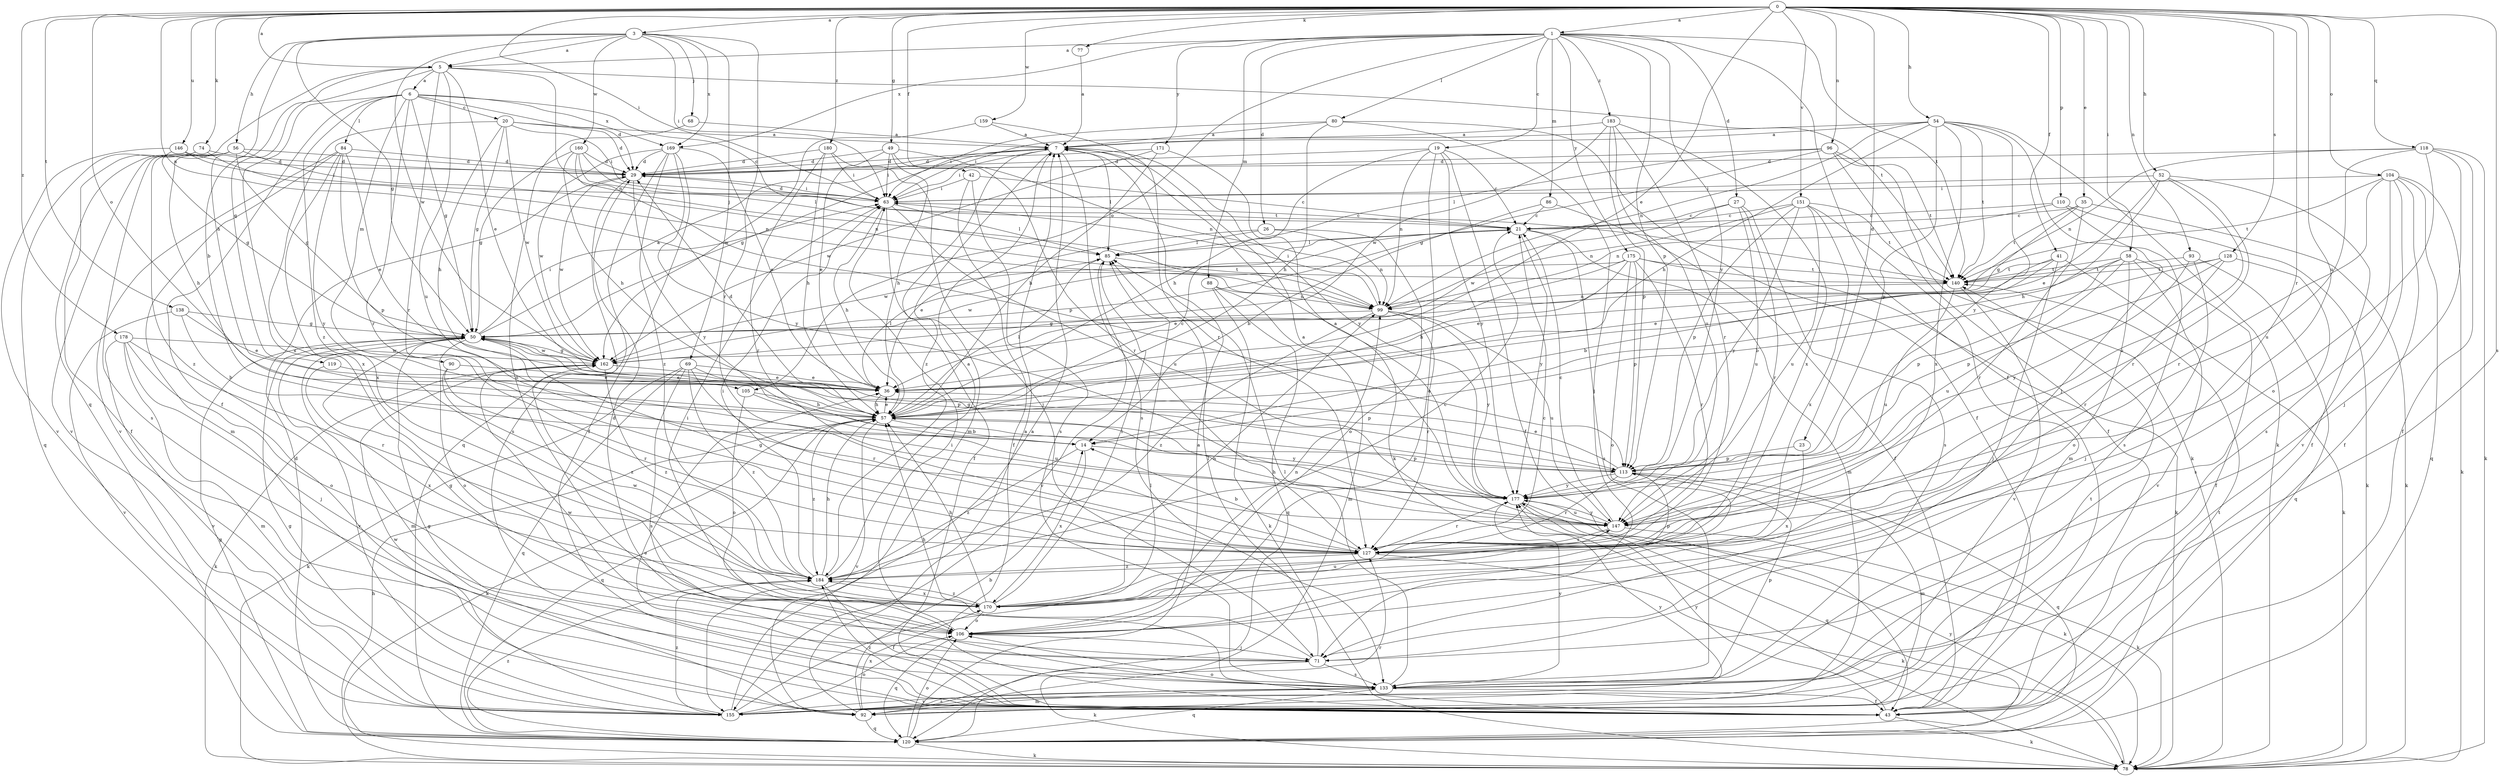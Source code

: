 strict digraph  {
0;
1;
3;
5;
6;
7;
14;
19;
20;
21;
23;
26;
27;
29;
35;
36;
41;
42;
43;
49;
50;
52;
54;
56;
57;
58;
63;
68;
69;
71;
74;
77;
78;
80;
84;
85;
86;
88;
90;
92;
93;
96;
99;
104;
105;
106;
110;
113;
118;
119;
120;
127;
128;
133;
138;
140;
146;
147;
151;
155;
159;
160;
162;
169;
170;
171;
175;
177;
178;
180;
183;
184;
0 -> 1  [label=a];
0 -> 3  [label=a];
0 -> 5  [label=a];
0 -> 23  [label=d];
0 -> 35  [label=e];
0 -> 36  [label=e];
0 -> 41  [label=f];
0 -> 42  [label=f];
0 -> 49  [label=g];
0 -> 52  [label=h];
0 -> 54  [label=h];
0 -> 58  [label=i];
0 -> 63  [label=i];
0 -> 74  [label=k];
0 -> 77  [label=k];
0 -> 93  [label=n];
0 -> 96  [label=n];
0 -> 99  [label=n];
0 -> 104  [label=o];
0 -> 105  [label=o];
0 -> 110  [label=p];
0 -> 118  [label=q];
0 -> 127  [label=r];
0 -> 128  [label=s];
0 -> 133  [label=s];
0 -> 138  [label=t];
0 -> 146  [label=u];
0 -> 147  [label=u];
0 -> 151  [label=v];
0 -> 159  [label=w];
0 -> 178  [label=z];
0 -> 180  [label=z];
1 -> 5  [label=a];
1 -> 19  [label=c];
1 -> 26  [label=d];
1 -> 27  [label=d];
1 -> 43  [label=f];
1 -> 80  [label=l];
1 -> 86  [label=m];
1 -> 88  [label=m];
1 -> 105  [label=o];
1 -> 113  [label=p];
1 -> 140  [label=t];
1 -> 169  [label=x];
1 -> 171  [label=y];
1 -> 175  [label=y];
1 -> 177  [label=y];
1 -> 183  [label=z];
3 -> 5  [label=a];
3 -> 50  [label=g];
3 -> 56  [label=h];
3 -> 57  [label=h];
3 -> 63  [label=i];
3 -> 68  [label=j];
3 -> 69  [label=j];
3 -> 127  [label=r];
3 -> 160  [label=w];
3 -> 162  [label=w];
3 -> 169  [label=x];
5 -> 6  [label=a];
5 -> 14  [label=b];
5 -> 36  [label=e];
5 -> 99  [label=n];
5 -> 119  [label=q];
5 -> 120  [label=q];
5 -> 127  [label=r];
5 -> 140  [label=t];
5 -> 147  [label=u];
6 -> 20  [label=c];
6 -> 21  [label=c];
6 -> 29  [label=d];
6 -> 43  [label=f];
6 -> 50  [label=g];
6 -> 84  [label=l];
6 -> 90  [label=m];
6 -> 127  [label=r];
6 -> 169  [label=x];
6 -> 170  [label=x];
6 -> 184  [label=z];
7 -> 29  [label=d];
7 -> 50  [label=g];
7 -> 63  [label=i];
7 -> 85  [label=l];
7 -> 92  [label=m];
7 -> 133  [label=s];
7 -> 177  [label=y];
7 -> 184  [label=z];
14 -> 113  [label=p];
14 -> 170  [label=x];
14 -> 184  [label=z];
19 -> 21  [label=c];
19 -> 29  [label=d];
19 -> 43  [label=f];
19 -> 57  [label=h];
19 -> 99  [label=n];
19 -> 106  [label=o];
19 -> 177  [label=y];
20 -> 7  [label=a];
20 -> 29  [label=d];
20 -> 50  [label=g];
20 -> 57  [label=h];
20 -> 63  [label=i];
20 -> 162  [label=w];
20 -> 170  [label=x];
21 -> 85  [label=l];
21 -> 92  [label=m];
21 -> 133  [label=s];
21 -> 162  [label=w];
21 -> 177  [label=y];
23 -> 113  [label=p];
23 -> 170  [label=x];
26 -> 36  [label=e];
26 -> 85  [label=l];
26 -> 99  [label=n];
26 -> 106  [label=o];
27 -> 21  [label=c];
27 -> 127  [label=r];
27 -> 133  [label=s];
27 -> 147  [label=u];
27 -> 162  [label=w];
29 -> 63  [label=i];
29 -> 133  [label=s];
29 -> 162  [label=w];
29 -> 177  [label=y];
35 -> 21  [label=c];
35 -> 50  [label=g];
35 -> 78  [label=k];
35 -> 127  [label=r];
35 -> 140  [label=t];
36 -> 57  [label=h];
36 -> 85  [label=l];
41 -> 14  [label=b];
41 -> 36  [label=e];
41 -> 71  [label=j];
41 -> 78  [label=k];
41 -> 140  [label=t];
42 -> 21  [label=c];
42 -> 43  [label=f];
42 -> 63  [label=i];
42 -> 133  [label=s];
43 -> 36  [label=e];
43 -> 50  [label=g];
43 -> 78  [label=k];
43 -> 106  [label=o];
43 -> 177  [label=y];
43 -> 184  [label=z];
49 -> 29  [label=d];
49 -> 36  [label=e];
49 -> 57  [label=h];
49 -> 63  [label=i];
49 -> 99  [label=n];
49 -> 127  [label=r];
50 -> 7  [label=a];
50 -> 63  [label=i];
50 -> 92  [label=m];
50 -> 106  [label=o];
50 -> 113  [label=p];
50 -> 155  [label=v];
50 -> 162  [label=w];
52 -> 36  [label=e];
52 -> 43  [label=f];
52 -> 57  [label=h];
52 -> 63  [label=i];
52 -> 127  [label=r];
52 -> 147  [label=u];
54 -> 7  [label=a];
54 -> 57  [label=h];
54 -> 63  [label=i];
54 -> 71  [label=j];
54 -> 78  [label=k];
54 -> 99  [label=n];
54 -> 113  [label=p];
54 -> 140  [label=t];
54 -> 170  [label=x];
54 -> 177  [label=y];
56 -> 29  [label=d];
56 -> 50  [label=g];
56 -> 57  [label=h];
56 -> 99  [label=n];
56 -> 133  [label=s];
56 -> 155  [label=v];
56 -> 184  [label=z];
57 -> 14  [label=b];
57 -> 21  [label=c];
57 -> 29  [label=d];
57 -> 36  [label=e];
57 -> 78  [label=k];
57 -> 85  [label=l];
57 -> 120  [label=q];
57 -> 155  [label=v];
57 -> 177  [label=y];
57 -> 184  [label=z];
58 -> 36  [label=e];
58 -> 43  [label=f];
58 -> 106  [label=o];
58 -> 113  [label=p];
58 -> 140  [label=t];
58 -> 147  [label=u];
58 -> 155  [label=v];
63 -> 21  [label=c];
63 -> 29  [label=d];
63 -> 43  [label=f];
63 -> 57  [label=h];
63 -> 85  [label=l];
63 -> 147  [label=u];
68 -> 7  [label=a];
68 -> 106  [label=o];
69 -> 36  [label=e];
69 -> 78  [label=k];
69 -> 113  [label=p];
69 -> 120  [label=q];
69 -> 127  [label=r];
69 -> 133  [label=s];
69 -> 184  [label=z];
71 -> 29  [label=d];
71 -> 57  [label=h];
71 -> 78  [label=k];
71 -> 85  [label=l];
71 -> 133  [label=s];
71 -> 162  [label=w];
74 -> 29  [label=d];
74 -> 43  [label=f];
74 -> 99  [label=n];
74 -> 120  [label=q];
77 -> 7  [label=a];
78 -> 57  [label=h];
78 -> 177  [label=y];
80 -> 7  [label=a];
80 -> 43  [label=f];
80 -> 57  [label=h];
80 -> 63  [label=i];
80 -> 71  [label=j];
84 -> 29  [label=d];
84 -> 36  [label=e];
84 -> 92  [label=m];
84 -> 113  [label=p];
84 -> 155  [label=v];
84 -> 170  [label=x];
84 -> 177  [label=y];
85 -> 140  [label=t];
85 -> 155  [label=v];
86 -> 14  [label=b];
86 -> 21  [label=c];
86 -> 43  [label=f];
88 -> 78  [label=k];
88 -> 92  [label=m];
88 -> 99  [label=n];
88 -> 120  [label=q];
90 -> 36  [label=e];
90 -> 127  [label=r];
90 -> 184  [label=z];
92 -> 7  [label=a];
92 -> 14  [label=b];
92 -> 120  [label=q];
92 -> 170  [label=x];
93 -> 71  [label=j];
93 -> 120  [label=q];
93 -> 140  [label=t];
93 -> 177  [label=y];
96 -> 29  [label=d];
96 -> 43  [label=f];
96 -> 50  [label=g];
96 -> 78  [label=k];
96 -> 85  [label=l];
96 -> 140  [label=t];
99 -> 50  [label=g];
99 -> 63  [label=i];
99 -> 127  [label=r];
99 -> 147  [label=u];
99 -> 177  [label=y];
99 -> 184  [label=z];
104 -> 43  [label=f];
104 -> 63  [label=i];
104 -> 78  [label=k];
104 -> 120  [label=q];
104 -> 127  [label=r];
104 -> 133  [label=s];
104 -> 140  [label=t];
104 -> 155  [label=v];
105 -> 57  [label=h];
105 -> 106  [label=o];
105 -> 147  [label=u];
106 -> 50  [label=g];
106 -> 63  [label=i];
106 -> 71  [label=j];
106 -> 99  [label=n];
106 -> 120  [label=q];
110 -> 21  [label=c];
110 -> 78  [label=k];
110 -> 99  [label=n];
110 -> 133  [label=s];
113 -> 36  [label=e];
113 -> 50  [label=g];
113 -> 92  [label=m];
113 -> 120  [label=q];
113 -> 127  [label=r];
113 -> 177  [label=y];
118 -> 29  [label=d];
118 -> 43  [label=f];
118 -> 71  [label=j];
118 -> 78  [label=k];
118 -> 99  [label=n];
118 -> 106  [label=o];
118 -> 147  [label=u];
119 -> 36  [label=e];
119 -> 170  [label=x];
120 -> 7  [label=a];
120 -> 29  [label=d];
120 -> 50  [label=g];
120 -> 78  [label=k];
120 -> 106  [label=o];
120 -> 127  [label=r];
120 -> 140  [label=t];
120 -> 184  [label=z];
127 -> 14  [label=b];
127 -> 50  [label=g];
127 -> 78  [label=k];
127 -> 184  [label=z];
128 -> 14  [label=b];
128 -> 113  [label=p];
128 -> 127  [label=r];
128 -> 133  [label=s];
128 -> 140  [label=t];
133 -> 43  [label=f];
133 -> 63  [label=i];
133 -> 85  [label=l];
133 -> 92  [label=m];
133 -> 113  [label=p];
133 -> 120  [label=q];
133 -> 155  [label=v];
133 -> 177  [label=y];
138 -> 14  [label=b];
138 -> 36  [label=e];
138 -> 50  [label=g];
138 -> 155  [label=v];
140 -> 99  [label=n];
140 -> 147  [label=u];
140 -> 155  [label=v];
146 -> 29  [label=d];
146 -> 50  [label=g];
146 -> 63  [label=i];
146 -> 155  [label=v];
147 -> 7  [label=a];
147 -> 21  [label=c];
147 -> 57  [label=h];
147 -> 78  [label=k];
147 -> 127  [label=r];
147 -> 177  [label=y];
151 -> 21  [label=c];
151 -> 92  [label=m];
151 -> 99  [label=n];
151 -> 113  [label=p];
151 -> 140  [label=t];
151 -> 147  [label=u];
151 -> 170  [label=x];
151 -> 177  [label=y];
155 -> 7  [label=a];
155 -> 50  [label=g];
155 -> 85  [label=l];
155 -> 106  [label=o];
155 -> 133  [label=s];
155 -> 140  [label=t];
155 -> 162  [label=w];
155 -> 177  [label=y];
155 -> 184  [label=z];
159 -> 7  [label=a];
159 -> 127  [label=r];
159 -> 162  [label=w];
160 -> 29  [label=d];
160 -> 50  [label=g];
160 -> 57  [label=h];
160 -> 85  [label=l];
160 -> 113  [label=p];
160 -> 140  [label=t];
162 -> 36  [label=e];
162 -> 50  [label=g];
162 -> 78  [label=k];
162 -> 184  [label=z];
169 -> 29  [label=d];
169 -> 36  [label=e];
169 -> 43  [label=f];
169 -> 120  [label=q];
169 -> 162  [label=w];
169 -> 177  [label=y];
169 -> 184  [label=z];
170 -> 21  [label=c];
170 -> 57  [label=h];
170 -> 85  [label=l];
170 -> 99  [label=n];
170 -> 106  [label=o];
170 -> 147  [label=u];
170 -> 162  [label=w];
170 -> 184  [label=z];
171 -> 29  [label=d];
171 -> 57  [label=h];
171 -> 78  [label=k];
171 -> 162  [label=w];
175 -> 36  [label=e];
175 -> 57  [label=h];
175 -> 78  [label=k];
175 -> 106  [label=o];
175 -> 113  [label=p];
175 -> 127  [label=r];
175 -> 140  [label=t];
175 -> 162  [label=w];
177 -> 7  [label=a];
177 -> 78  [label=k];
177 -> 120  [label=q];
177 -> 127  [label=r];
177 -> 147  [label=u];
178 -> 71  [label=j];
178 -> 92  [label=m];
178 -> 106  [label=o];
178 -> 127  [label=r];
178 -> 155  [label=v];
178 -> 162  [label=w];
180 -> 29  [label=d];
180 -> 57  [label=h];
180 -> 63  [label=i];
180 -> 71  [label=j];
180 -> 127  [label=r];
183 -> 7  [label=a];
183 -> 113  [label=p];
183 -> 127  [label=r];
183 -> 147  [label=u];
183 -> 162  [label=w];
183 -> 170  [label=x];
184 -> 7  [label=a];
184 -> 21  [label=c];
184 -> 43  [label=f];
184 -> 57  [label=h];
184 -> 63  [label=i];
184 -> 113  [label=p];
184 -> 170  [label=x];
}

